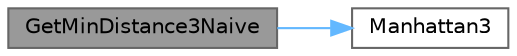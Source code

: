 digraph "GetMinDistance3Naive"
{
 // LATEX_PDF_SIZE
  bgcolor="transparent";
  edge [fontname=Helvetica,fontsize=10,labelfontname=Helvetica,labelfontsize=10];
  node [fontname=Helvetica,fontsize=10,shape=box,height=0.2,width=0.4];
  rankdir="LR";
  Node1 [id="Node000001",label="GetMinDistance3Naive",height=0.2,width=0.4,color="gray40", fillcolor="grey60", style="filled", fontcolor="black",tooltip=" "];
  Node1 -> Node2 [id="edge3_Node000001_Node000002",color="steelblue1",style="solid",tooltip=" "];
  Node2 [id="Node000002",label="Manhattan3",height=0.2,width=0.4,color="grey40", fillcolor="white", style="filled",URL="$d3/d2d/math__functions_8c.html#ace80df346398f6e153166e87cee41d47",tooltip=" "];
}
